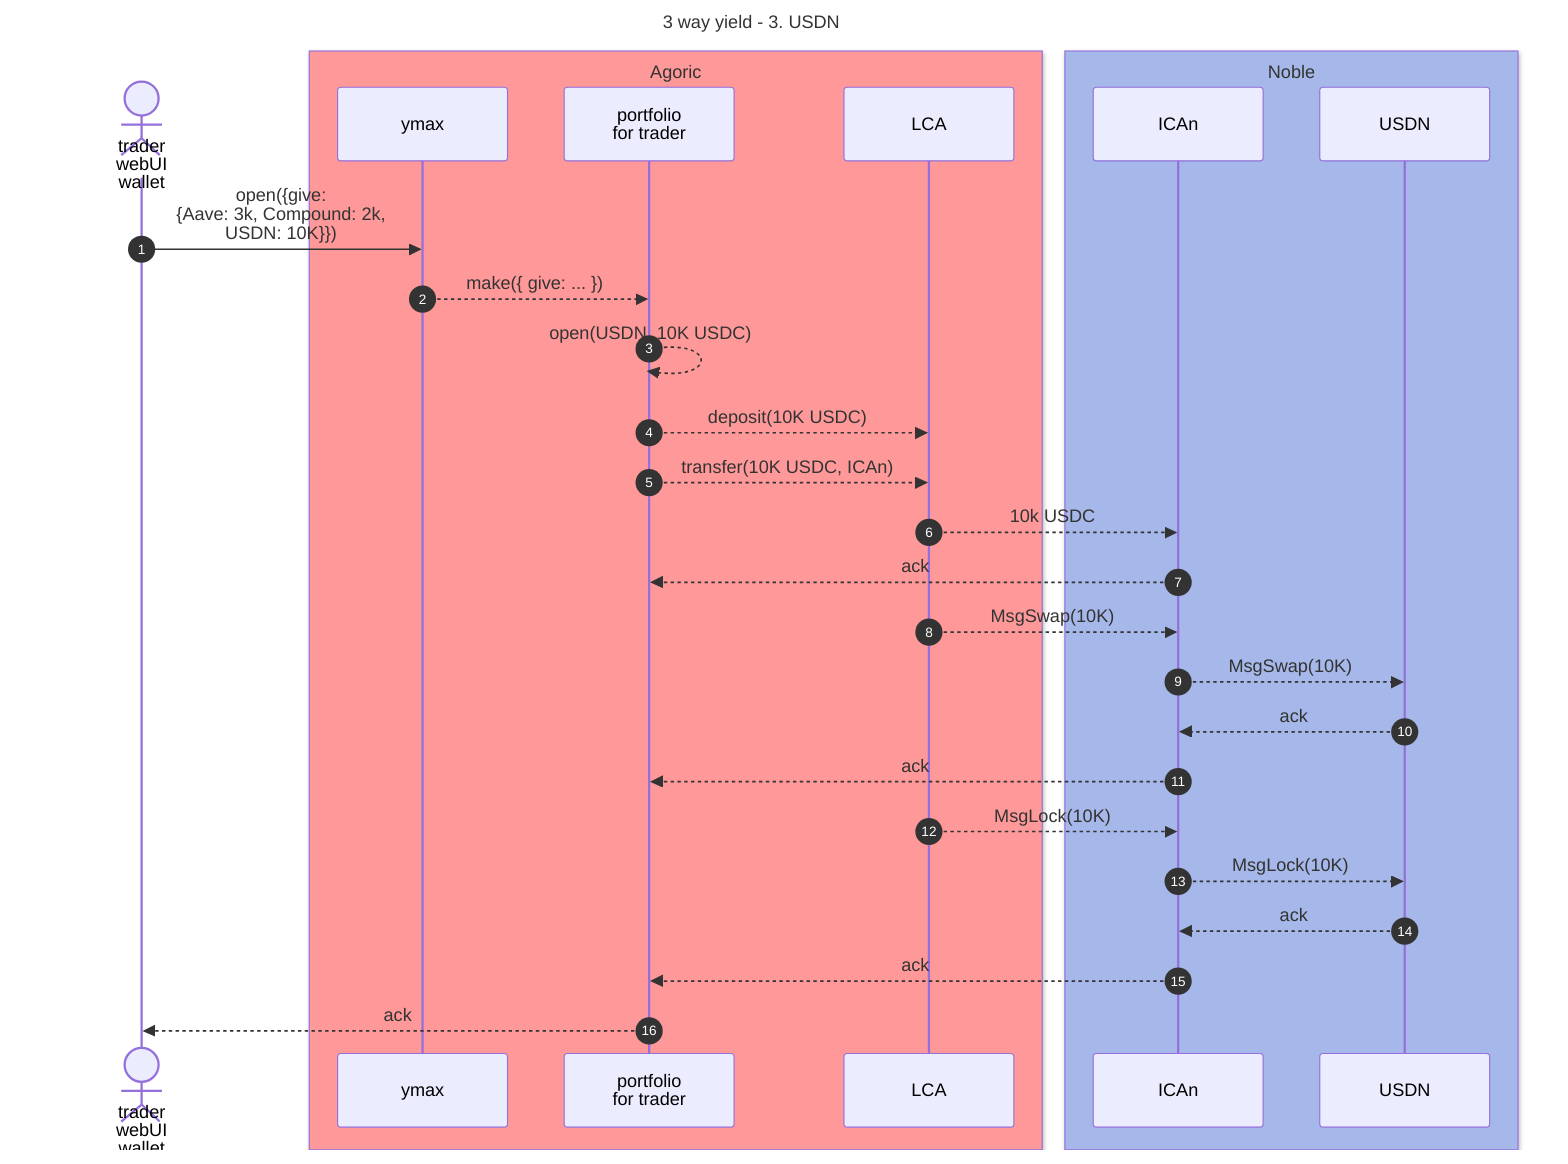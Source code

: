 sequenceDiagram
    title 3 way yield - 3. USDN
    autonumber

    actor trader as trader<br >webUI<br >wallet

    box rgb(255,153,153) Agoric
    participant ymax
    participant portfolio as portfolio<br/>for trader
    participant LCA
    end

    box rgb(166,184,233) Noble
    participant ICAn
    participant USDN
    end

    %% Notation: ->> for initial message, -->> for consequences

    trader ->> ymax: open({give:<br/>{Aave: 3k, Compound: 2k,<br/>USDN: 10K}})
    ymax -->> portfolio: make({ give: ... })
    portfolio -->> portfolio: open(USDN, 10K USDC)
    portfolio -->> LCA: deposit(10K USDC)
    portfolio -->> LCA: transfer(10K USDC, ICAn)
    LCA -->> ICAn: 10k USDC
    ICAn -->> portfolio: ack

    LCA -->> ICAn: MsgSwap(10K)
    ICAn -->> USDN: MsgSwap(10K)
    USDN -->> ICAn: ack
    ICAn -->> portfolio: ack
    LCA -->> ICAn: MsgLock(10K)
    ICAn -->> USDN: MsgLock(10K)
    USDN -->> ICAn: ack
    ICAn -->> portfolio: ack
    portfolio -->> trader: ack